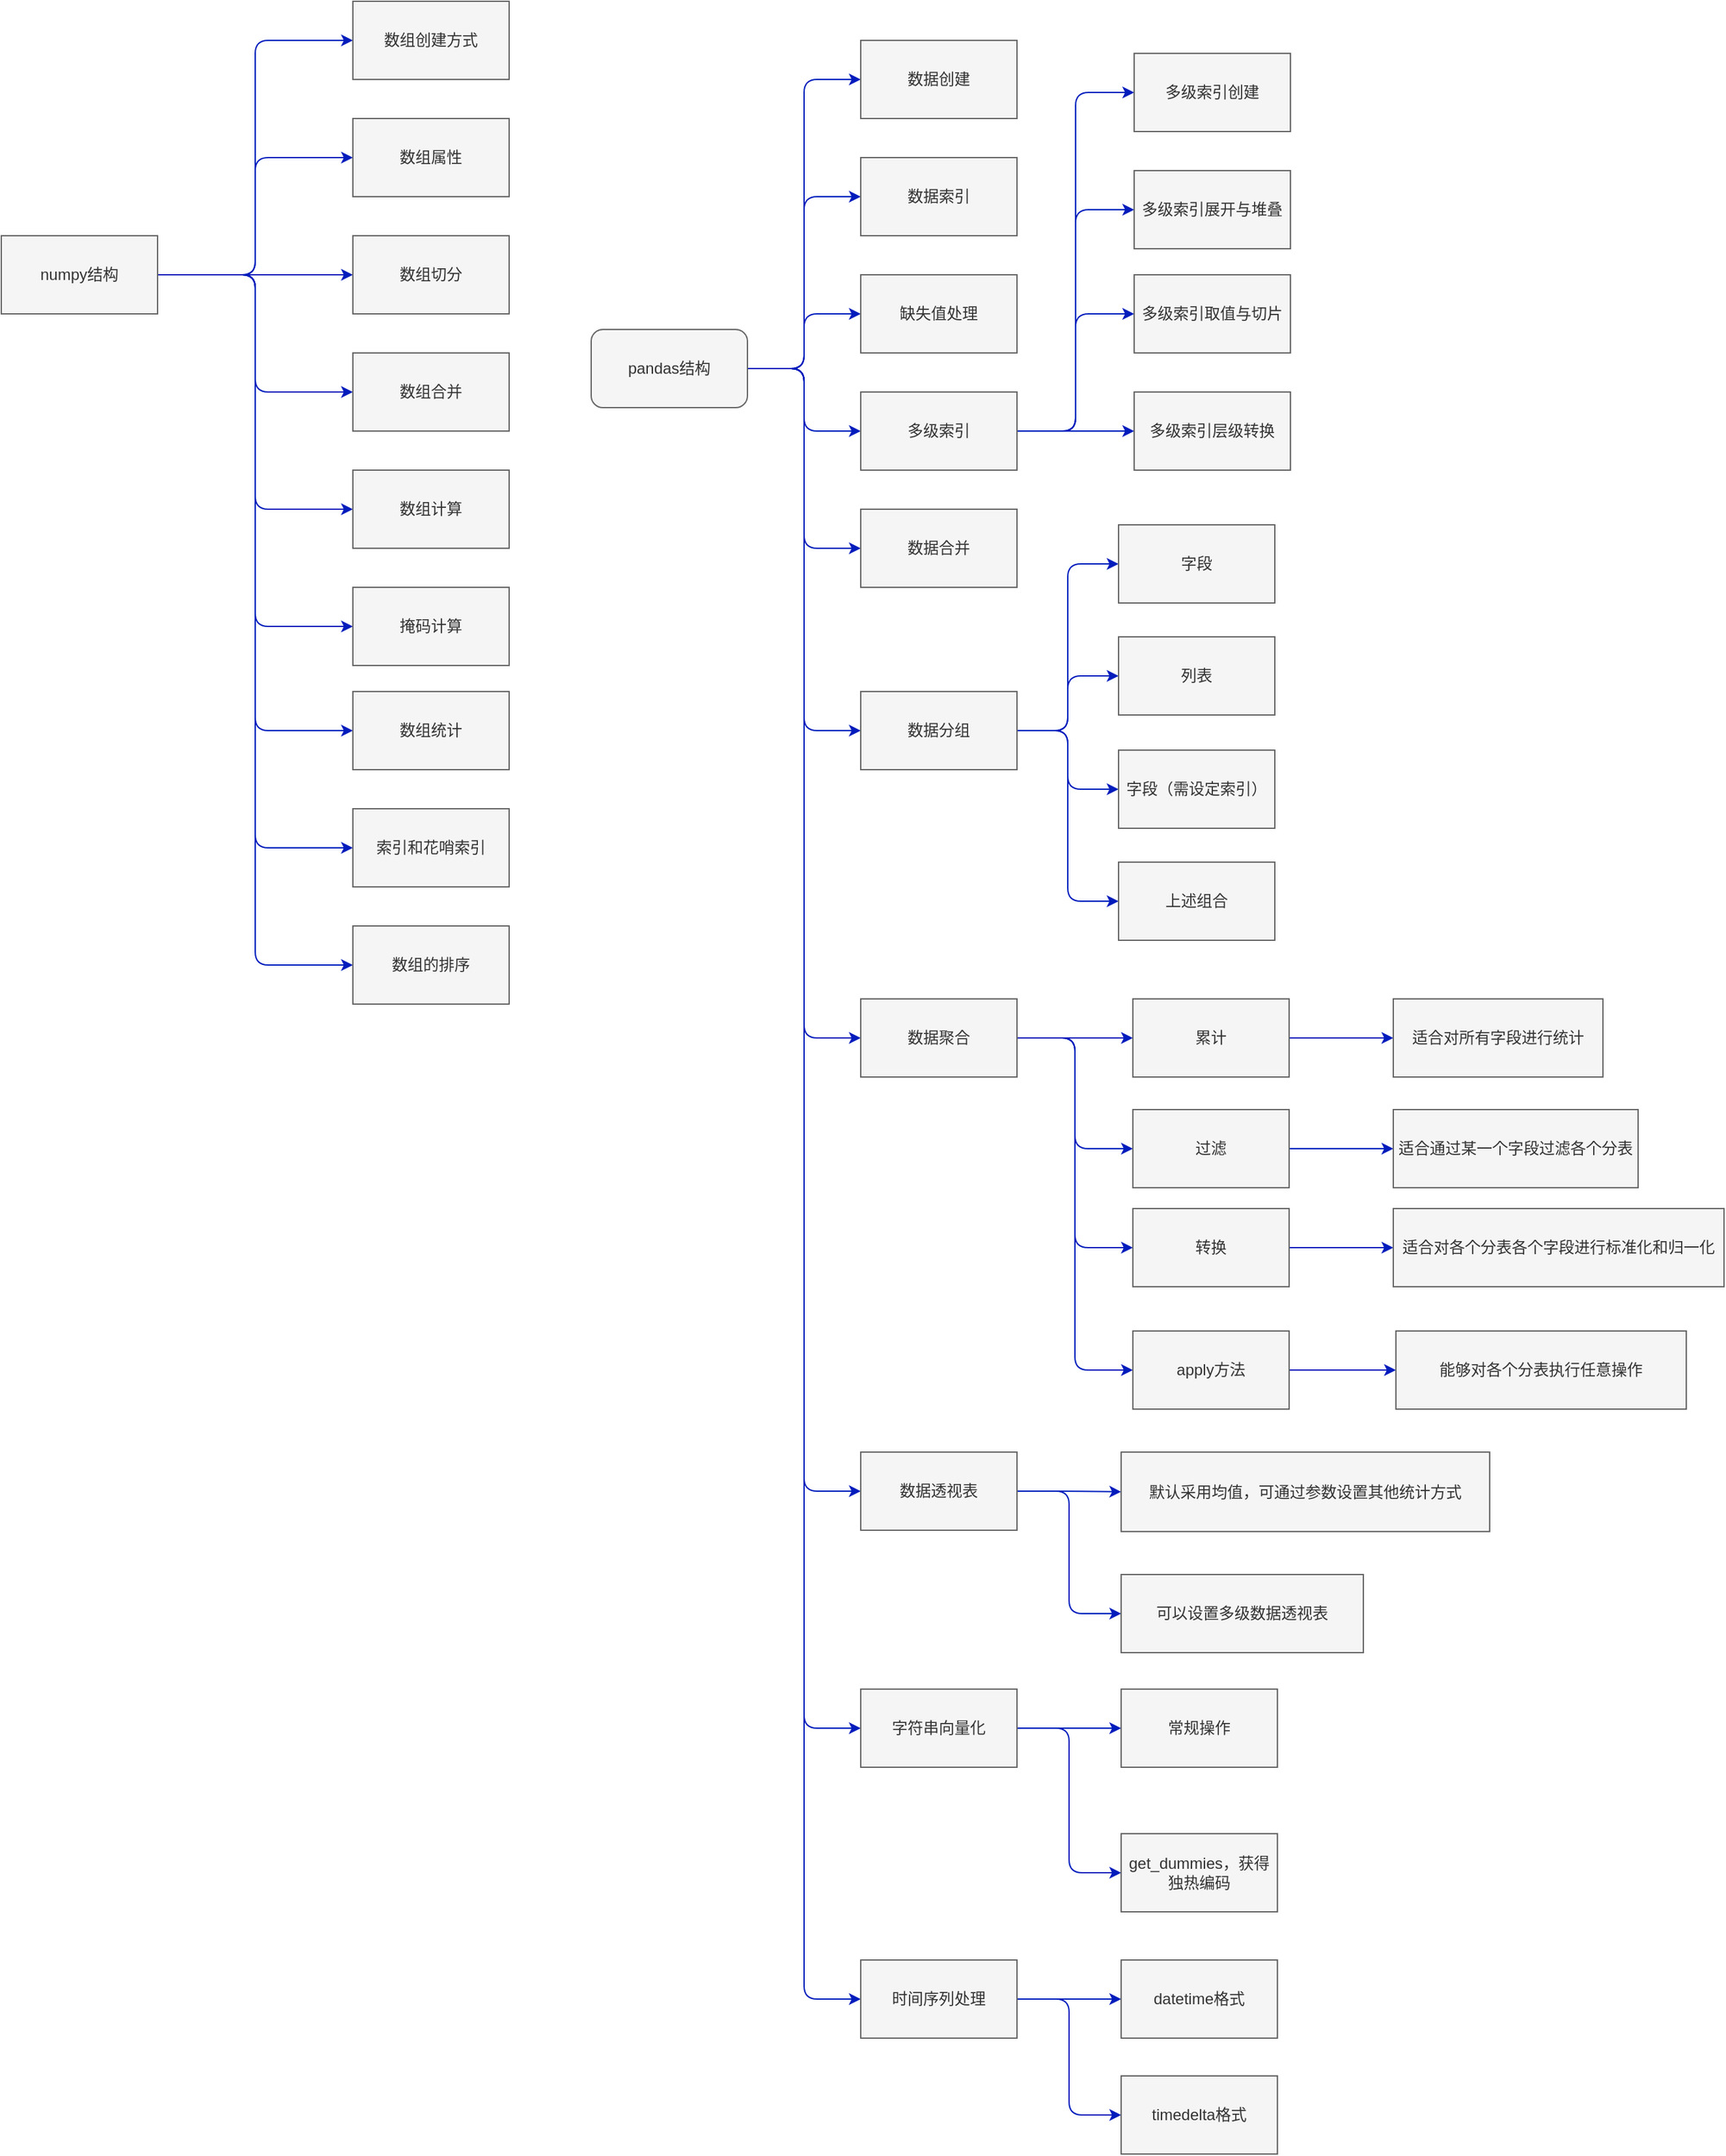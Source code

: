 <mxfile>
    <diagram id="p-ugaX4Rjf913RJDau5m" name="第 1 页">
        <mxGraphModel dx="990" dy="567" grid="0" gridSize="10" guides="1" tooltips="1" connect="1" arrows="1" fold="1" page="1" pageScale="1" pageWidth="827" pageHeight="1169" background="#ffffff" math="0" shadow="0">
            <root>
                <mxCell id="0"/>
                <mxCell id="1" parent="0"/>
                <mxCell id="22" style="edgeStyle=orthogonalEdgeStyle;html=1;exitX=1;exitY=0.5;exitDx=0;exitDy=0;entryX=0;entryY=0.5;entryDx=0;entryDy=0;fillColor=#0050ef;strokeColor=#001DBC;" parent="1" source="11" target="16" edge="1">
                    <mxGeometry relative="1" as="geometry"/>
                </mxCell>
                <mxCell id="23" style="edgeStyle=orthogonalEdgeStyle;html=1;exitX=1;exitY=0.5;exitDx=0;exitDy=0;entryX=0;entryY=0.5;entryDx=0;entryDy=0;fillColor=#0050ef;strokeColor=#001DBC;" parent="1" source="11" target="17" edge="1">
                    <mxGeometry relative="1" as="geometry"/>
                </mxCell>
                <mxCell id="25" style="edgeStyle=orthogonalEdgeStyle;html=1;exitX=1;exitY=0.5;exitDx=0;exitDy=0;entryX=0;entryY=0.5;entryDx=0;entryDy=0;fillColor=#0050ef;strokeColor=#001DBC;" parent="1" source="11" target="18" edge="1">
                    <mxGeometry relative="1" as="geometry"/>
                </mxCell>
                <mxCell id="26" style="edgeStyle=orthogonalEdgeStyle;html=1;exitX=1;exitY=0.5;exitDx=0;exitDy=0;entryX=0;entryY=0.5;entryDx=0;entryDy=0;fillColor=#0050ef;strokeColor=#001DBC;" parent="1" source="11" target="19" edge="1">
                    <mxGeometry relative="1" as="geometry"/>
                </mxCell>
                <mxCell id="27" style="edgeStyle=orthogonalEdgeStyle;html=1;exitX=1;exitY=0.5;exitDx=0;exitDy=0;entryX=0;entryY=0.5;entryDx=0;entryDy=0;fillColor=#0050ef;strokeColor=#001DBC;" parent="1" source="11" target="20" edge="1">
                    <mxGeometry relative="1" as="geometry"/>
                </mxCell>
                <mxCell id="28" style="edgeStyle=orthogonalEdgeStyle;html=1;exitX=1;exitY=0.5;exitDx=0;exitDy=0;entryX=0;entryY=0.5;entryDx=0;entryDy=0;fillColor=#0050ef;strokeColor=#001DBC;" parent="1" source="11" target="12" edge="1">
                    <mxGeometry relative="1" as="geometry"/>
                </mxCell>
                <mxCell id="30" style="edgeStyle=orthogonalEdgeStyle;html=1;exitX=1;exitY=0.5;exitDx=0;exitDy=0;entryX=0;entryY=0.5;entryDx=0;entryDy=0;fillColor=#0050ef;strokeColor=#001DBC;" parent="1" source="11" target="29" edge="1">
                    <mxGeometry relative="1" as="geometry"/>
                </mxCell>
                <mxCell id="32" style="edgeStyle=orthogonalEdgeStyle;html=1;exitX=1;exitY=0.5;exitDx=0;exitDy=0;entryX=0;entryY=0.5;entryDx=0;entryDy=0;fillColor=#0050ef;strokeColor=#001DBC;" parent="1" source="11" target="31" edge="1">
                    <mxGeometry relative="1" as="geometry"/>
                </mxCell>
                <mxCell id="34" style="edgeStyle=orthogonalEdgeStyle;html=1;exitX=1;exitY=0.5;exitDx=0;exitDy=0;entryX=0;entryY=0.5;entryDx=0;entryDy=0;fillColor=#0050ef;strokeColor=#001DBC;" parent="1" source="11" target="33" edge="1">
                    <mxGeometry relative="1" as="geometry"/>
                </mxCell>
                <mxCell id="11" value="numpy结构" style="rounded=0;whiteSpace=wrap;html=1;fillColor=#f5f5f5;fontColor=#333333;strokeColor=#666666;" parent="1" vertex="1">
                    <mxGeometry x="90" y="450" width="120" height="60" as="geometry"/>
                </mxCell>
                <mxCell id="12" value="数组创建方式" style="rounded=0;whiteSpace=wrap;html=1;fillColor=#f5f5f5;fontColor=#333333;strokeColor=#666666;" parent="1" vertex="1">
                    <mxGeometry x="360" y="270" width="120" height="60" as="geometry"/>
                </mxCell>
                <mxCell id="16" value="数组属性" style="rounded=0;whiteSpace=wrap;html=1;fillColor=#f5f5f5;fontColor=#333333;strokeColor=#666666;" parent="1" vertex="1">
                    <mxGeometry x="360" y="360" width="120" height="60" as="geometry"/>
                </mxCell>
                <mxCell id="17" value="数组切分" style="rounded=0;whiteSpace=wrap;html=1;fillColor=#f5f5f5;fontColor=#333333;strokeColor=#666666;" parent="1" vertex="1">
                    <mxGeometry x="360" y="450" width="120" height="60" as="geometry"/>
                </mxCell>
                <mxCell id="18" value="数组合并" style="rounded=0;whiteSpace=wrap;html=1;fillColor=#f5f5f5;fontColor=#333333;strokeColor=#666666;" parent="1" vertex="1">
                    <mxGeometry x="360" y="540" width="120" height="60" as="geometry"/>
                </mxCell>
                <mxCell id="19" value="数组计算" style="rounded=0;whiteSpace=wrap;html=1;fillColor=#f5f5f5;fontColor=#333333;strokeColor=#666666;" parent="1" vertex="1">
                    <mxGeometry x="360" y="630" width="120" height="60" as="geometry"/>
                </mxCell>
                <mxCell id="20" value="数组统计" style="rounded=0;whiteSpace=wrap;html=1;fillColor=#f5f5f5;fontColor=#333333;strokeColor=#666666;" parent="1" vertex="1">
                    <mxGeometry x="360" y="800" width="120" height="60" as="geometry"/>
                </mxCell>
                <mxCell id="29" value="索引和花哨索引" style="rounded=0;whiteSpace=wrap;html=1;fillColor=#f5f5f5;fontColor=#333333;strokeColor=#666666;" parent="1" vertex="1">
                    <mxGeometry x="360" y="890" width="120" height="60" as="geometry"/>
                </mxCell>
                <mxCell id="31" value="掩码计算" style="rounded=0;whiteSpace=wrap;html=1;fillColor=#f5f5f5;fontColor=#333333;strokeColor=#666666;" parent="1" vertex="1">
                    <mxGeometry x="360" y="720" width="120" height="60" as="geometry"/>
                </mxCell>
                <mxCell id="33" value="数组的排序" style="rounded=0;whiteSpace=wrap;html=1;fillColor=#f5f5f5;fontColor=#333333;strokeColor=#666666;" parent="1" vertex="1">
                    <mxGeometry x="360" y="980" width="120" height="60" as="geometry"/>
                </mxCell>
                <mxCell id="44" style="edgeStyle=orthogonalEdgeStyle;html=1;exitX=1;exitY=0.5;exitDx=0;exitDy=0;entryX=0;entryY=0.5;entryDx=0;entryDy=0;fillColor=#0050ef;strokeColor=#001DBC;" parent="1" source="35" target="36" edge="1">
                    <mxGeometry relative="1" as="geometry"/>
                </mxCell>
                <mxCell id="45" style="edgeStyle=orthogonalEdgeStyle;html=1;exitX=1;exitY=0.5;exitDx=0;exitDy=0;entryX=0;entryY=0.5;entryDx=0;entryDy=0;fillColor=#0050ef;strokeColor=#001DBC;" parent="1" source="35" target="37" edge="1">
                    <mxGeometry relative="1" as="geometry"/>
                </mxCell>
                <mxCell id="47" style="edgeStyle=orthogonalEdgeStyle;html=1;exitX=1;exitY=0.5;exitDx=0;exitDy=0;entryX=0;entryY=0.5;entryDx=0;entryDy=0;fillColor=#0050ef;strokeColor=#001DBC;" parent="1" source="35" target="38" edge="1">
                    <mxGeometry relative="1" as="geometry"/>
                </mxCell>
                <mxCell id="48" style="edgeStyle=orthogonalEdgeStyle;html=1;exitX=1;exitY=0.5;exitDx=0;exitDy=0;entryX=0;entryY=0.5;entryDx=0;entryDy=0;fillColor=#0050ef;strokeColor=#001DBC;" parent="1" source="35" target="39" edge="1">
                    <mxGeometry relative="1" as="geometry"/>
                </mxCell>
                <mxCell id="67" style="edgeStyle=orthogonalEdgeStyle;shape=connector;rounded=1;html=1;exitX=1;exitY=0.5;exitDx=0;exitDy=0;entryX=0;entryY=0.5;entryDx=0;entryDy=0;labelBackgroundColor=default;fontFamily=Helvetica;fontSize=11;fontColor=default;endArrow=classic;strokeColor=#001DBC;fillColor=#0050ef;" parent="1" source="35" target="66" edge="1">
                    <mxGeometry relative="1" as="geometry"/>
                </mxCell>
                <mxCell id="70" style="edgeStyle=orthogonalEdgeStyle;shape=connector;rounded=1;html=1;exitX=1;exitY=0.5;exitDx=0;exitDy=0;entryX=0;entryY=0.5;entryDx=0;entryDy=0;labelBackgroundColor=default;fontFamily=Helvetica;fontSize=11;fontColor=default;endArrow=classic;strokeColor=#001DBC;fillColor=#0050ef;" parent="1" source="35" target="68" edge="1">
                    <mxGeometry relative="1" as="geometry"/>
                </mxCell>
                <mxCell id="71" style="edgeStyle=orthogonalEdgeStyle;shape=connector;rounded=1;html=1;exitX=1;exitY=0.5;exitDx=0;exitDy=0;entryX=0;entryY=0.5;entryDx=0;entryDy=0;labelBackgroundColor=default;fontFamily=Helvetica;fontSize=11;fontColor=default;endArrow=classic;strokeColor=#001DBC;fillColor=#0050ef;" parent="1" source="35" target="69" edge="1">
                    <mxGeometry relative="1" as="geometry"/>
                </mxCell>
                <mxCell id="102" style="edgeStyle=orthogonalEdgeStyle;shape=connector;rounded=1;html=1;exitX=1;exitY=0.5;exitDx=0;exitDy=0;labelBackgroundColor=default;fontFamily=Helvetica;fontSize=12;fontColor=#333333;endArrow=classic;strokeColor=#001DBC;fillColor=#0050ef;entryX=0;entryY=0.5;entryDx=0;entryDy=0;" edge="1" parent="1" source="35" target="101">
                    <mxGeometry relative="1" as="geometry">
                        <mxPoint x="612" y="1115" as="targetPoint"/>
                    </mxGeometry>
                </mxCell>
                <mxCell id="108" style="edgeStyle=orthogonalEdgeStyle;shape=connector;rounded=1;html=1;exitX=1;exitY=0.5;exitDx=0;exitDy=0;labelBackgroundColor=default;fontFamily=Helvetica;fontSize=12;fontColor=#333333;endArrow=classic;strokeColor=#001DBC;fillColor=#0050ef;entryX=0;entryY=0.5;entryDx=0;entryDy=0;" edge="1" parent="1" source="35" target="107">
                    <mxGeometry relative="1" as="geometry">
                        <mxPoint x="626.0" y="1449.8" as="targetPoint"/>
                    </mxGeometry>
                </mxCell>
                <mxCell id="119" style="edgeStyle=orthogonalEdgeStyle;shape=connector;rounded=1;html=1;exitX=1;exitY=0.5;exitDx=0;exitDy=0;labelBackgroundColor=default;fontFamily=Helvetica;fontSize=12;fontColor=#333333;endArrow=classic;strokeColor=#001DBC;fillColor=#0050ef;entryX=0;entryY=0.5;entryDx=0;entryDy=0;" edge="1" parent="1" source="35" target="114">
                    <mxGeometry relative="1" as="geometry">
                        <mxPoint x="624" y="1603" as="targetPoint"/>
                    </mxGeometry>
                </mxCell>
                <mxCell id="35" value="pandas结构" style="rounded=1;whiteSpace=wrap;html=1;fillColor=#f5f5f5;fontColor=#333333;strokeColor=#666666;" parent="1" vertex="1">
                    <mxGeometry x="543" y="522" width="120" height="60" as="geometry"/>
                </mxCell>
                <mxCell id="36" value="数据创建" style="rounded=0;whiteSpace=wrap;html=1;fillColor=#f5f5f5;fontColor=#333333;strokeColor=#666666;" parent="1" vertex="1">
                    <mxGeometry x="750" y="300" width="120" height="60" as="geometry"/>
                </mxCell>
                <mxCell id="37" value="数据索引" style="rounded=0;whiteSpace=wrap;html=1;fillColor=#f5f5f5;fontColor=#333333;strokeColor=#666666;" parent="1" vertex="1">
                    <mxGeometry x="750" y="390" width="120" height="60" as="geometry"/>
                </mxCell>
                <mxCell id="38" value="缺失值处理" style="rounded=0;whiteSpace=wrap;html=1;fillColor=#f5f5f5;fontColor=#333333;strokeColor=#666666;" parent="1" vertex="1">
                    <mxGeometry x="750" y="480" width="120" height="60" as="geometry"/>
                </mxCell>
                <mxCell id="49" style="edgeStyle=orthogonalEdgeStyle;html=1;exitX=1;exitY=0.5;exitDx=0;exitDy=0;entryX=0;entryY=0.5;entryDx=0;entryDy=0;fillColor=#0050ef;strokeColor=#001DBC;" parent="1" source="39" target="40" edge="1">
                    <mxGeometry relative="1" as="geometry"/>
                </mxCell>
                <mxCell id="50" style="edgeStyle=orthogonalEdgeStyle;shape=connector;rounded=1;html=1;exitX=1;exitY=0.5;exitDx=0;exitDy=0;entryX=0;entryY=0.5;entryDx=0;entryDy=0;labelBackgroundColor=default;fontFamily=Helvetica;fontSize=11;fontColor=default;endArrow=classic;strokeColor=#001DBC;fillColor=#0050ef;" parent="1" source="39" target="41" edge="1">
                    <mxGeometry relative="1" as="geometry"/>
                </mxCell>
                <mxCell id="51" style="edgeStyle=orthogonalEdgeStyle;shape=connector;rounded=1;html=1;exitX=1;exitY=0.5;exitDx=0;exitDy=0;entryX=0;entryY=0.5;entryDx=0;entryDy=0;labelBackgroundColor=default;fontFamily=Helvetica;fontSize=11;fontColor=default;endArrow=classic;strokeColor=#001DBC;fillColor=#0050ef;" parent="1" source="39" target="42" edge="1">
                    <mxGeometry relative="1" as="geometry"/>
                </mxCell>
                <mxCell id="52" style="edgeStyle=orthogonalEdgeStyle;shape=connector;rounded=1;html=1;exitX=1;exitY=0.5;exitDx=0;exitDy=0;entryX=0;entryY=0.5;entryDx=0;entryDy=0;labelBackgroundColor=default;fontFamily=Helvetica;fontSize=11;fontColor=default;endArrow=classic;strokeColor=#001DBC;fillColor=#0050ef;" parent="1" source="39" target="43" edge="1">
                    <mxGeometry relative="1" as="geometry"/>
                </mxCell>
                <mxCell id="39" value="多级索引" style="rounded=0;whiteSpace=wrap;html=1;fillColor=#f5f5f5;fontColor=#333333;strokeColor=#666666;" parent="1" vertex="1">
                    <mxGeometry x="750" y="570" width="120" height="60" as="geometry"/>
                </mxCell>
                <mxCell id="40" value="多级索引创建" style="rounded=0;whiteSpace=wrap;html=1;fillColor=#f5f5f5;fontColor=#333333;strokeColor=#666666;" parent="1" vertex="1">
                    <mxGeometry x="960" y="310" width="120" height="60" as="geometry"/>
                </mxCell>
                <mxCell id="41" value="多级索引展开与堆叠" style="rounded=0;whiteSpace=wrap;html=1;fillColor=#f5f5f5;fontColor=#333333;strokeColor=#666666;" parent="1" vertex="1">
                    <mxGeometry x="960" y="400" width="120" height="60" as="geometry"/>
                </mxCell>
                <mxCell id="42" value="多级索引取值与切片" style="rounded=0;whiteSpace=wrap;html=1;fillColor=#f5f5f5;fontColor=#333333;strokeColor=#666666;" parent="1" vertex="1">
                    <mxGeometry x="960" y="480" width="120" height="60" as="geometry"/>
                </mxCell>
                <mxCell id="43" value="多级索引层级转换" style="rounded=0;whiteSpace=wrap;html=1;fillColor=#f5f5f5;fontColor=#333333;strokeColor=#666666;" parent="1" vertex="1">
                    <mxGeometry x="960" y="570" width="120" height="60" as="geometry"/>
                </mxCell>
                <mxCell id="66" value="数据合并" style="rounded=0;whiteSpace=wrap;html=1;fillColor=#f5f5f5;fontColor=#333333;strokeColor=#666666;" parent="1" vertex="1">
                    <mxGeometry x="750" y="660" width="120" height="60" as="geometry"/>
                </mxCell>
                <mxCell id="97" style="edgeStyle=orthogonalEdgeStyle;shape=connector;rounded=1;html=1;exitX=1;exitY=0.5;exitDx=0;exitDy=0;entryX=0;entryY=0.5;entryDx=0;entryDy=0;labelBackgroundColor=default;fontFamily=Helvetica;fontSize=12;fontColor=#333333;endArrow=classic;strokeColor=#001DBC;fillColor=#0050ef;" edge="1" parent="1" source="68" target="89">
                    <mxGeometry relative="1" as="geometry"/>
                </mxCell>
                <mxCell id="98" style="edgeStyle=orthogonalEdgeStyle;shape=connector;rounded=1;html=1;exitX=1;exitY=0.5;exitDx=0;exitDy=0;entryX=0;entryY=0.5;entryDx=0;entryDy=0;labelBackgroundColor=default;fontFamily=Helvetica;fontSize=12;fontColor=#333333;endArrow=classic;strokeColor=#001DBC;fillColor=#0050ef;" edge="1" parent="1" source="68" target="94">
                    <mxGeometry relative="1" as="geometry"/>
                </mxCell>
                <mxCell id="99" style="edgeStyle=orthogonalEdgeStyle;shape=connector;rounded=1;html=1;exitX=1;exitY=0.5;exitDx=0;exitDy=0;labelBackgroundColor=default;fontFamily=Helvetica;fontSize=12;fontColor=#333333;endArrow=classic;strokeColor=#001DBC;fillColor=#0050ef;" edge="1" parent="1" source="68" target="95">
                    <mxGeometry relative="1" as="geometry"/>
                </mxCell>
                <mxCell id="100" style="edgeStyle=orthogonalEdgeStyle;shape=connector;rounded=1;html=1;exitX=1;exitY=0.5;exitDx=0;exitDy=0;entryX=0;entryY=0.5;entryDx=0;entryDy=0;labelBackgroundColor=default;fontFamily=Helvetica;fontSize=12;fontColor=#333333;endArrow=classic;strokeColor=#001DBC;fillColor=#0050ef;" edge="1" parent="1" source="68" target="96">
                    <mxGeometry relative="1" as="geometry"/>
                </mxCell>
                <mxCell id="68" value="数据分组" style="rounded=0;whiteSpace=wrap;html=1;fillColor=#f5f5f5;fontColor=#333333;strokeColor=#666666;" parent="1" vertex="1">
                    <mxGeometry x="750" y="800" width="120" height="60" as="geometry"/>
                </mxCell>
                <mxCell id="77" style="edgeStyle=orthogonalEdgeStyle;shape=connector;rounded=1;html=1;exitX=1;exitY=0.5;exitDx=0;exitDy=0;entryX=0;entryY=0.5;entryDx=0;entryDy=0;labelBackgroundColor=default;fontFamily=Helvetica;fontSize=11;fontColor=default;endArrow=classic;strokeColor=#001DBC;fillColor=#0050ef;" parent="1" source="69" target="74" edge="1">
                    <mxGeometry relative="1" as="geometry"/>
                </mxCell>
                <mxCell id="78" style="edgeStyle=orthogonalEdgeStyle;shape=connector;rounded=1;html=1;exitX=1;exitY=0.5;exitDx=0;exitDy=0;entryX=0;entryY=0.5;entryDx=0;entryDy=0;labelBackgroundColor=default;fontFamily=Helvetica;fontSize=11;fontColor=default;endArrow=classic;strokeColor=#001DBC;fillColor=#0050ef;" parent="1" source="69" target="75" edge="1">
                    <mxGeometry relative="1" as="geometry"/>
                </mxCell>
                <mxCell id="79" style="edgeStyle=orthogonalEdgeStyle;shape=connector;rounded=1;html=1;exitX=1;exitY=0.5;exitDx=0;exitDy=0;entryX=0;entryY=0.5;entryDx=0;entryDy=0;labelBackgroundColor=default;fontFamily=Helvetica;fontSize=11;fontColor=default;endArrow=classic;strokeColor=#001DBC;fillColor=#0050ef;" parent="1" source="69" target="76" edge="1">
                    <mxGeometry relative="1" as="geometry"/>
                </mxCell>
                <mxCell id="80" style="edgeStyle=orthogonalEdgeStyle;shape=connector;rounded=1;html=1;exitX=1;exitY=0.5;exitDx=0;exitDy=0;entryX=0;entryY=0.5;entryDx=0;entryDy=0;labelBackgroundColor=default;fontFamily=Helvetica;fontSize=11;fontColor=default;endArrow=classic;strokeColor=#001DBC;fillColor=#0050ef;" parent="1" source="69" target="72" edge="1">
                    <mxGeometry relative="1" as="geometry"/>
                </mxCell>
                <mxCell id="69" value="数据聚合" style="rounded=0;whiteSpace=wrap;html=1;fillColor=#f5f5f5;fontColor=#333333;strokeColor=#666666;" parent="1" vertex="1">
                    <mxGeometry x="750" y="1036" width="120" height="60" as="geometry"/>
                </mxCell>
                <mxCell id="82" value="" style="edgeStyle=none;html=1;fillColor=#0050ef;strokeColor=#001DBC;" edge="1" parent="1" source="72" target="81">
                    <mxGeometry relative="1" as="geometry"/>
                </mxCell>
                <mxCell id="72" value="累计" style="whiteSpace=wrap;html=1;fillColor=#f5f5f5;strokeColor=#666666;fontColor=#333333;rounded=0;" parent="1" vertex="1">
                    <mxGeometry x="959" y="1036" width="120" height="60" as="geometry"/>
                </mxCell>
                <mxCell id="84" value="" style="edgeStyle=none;shape=connector;rounded=1;html=1;labelBackgroundColor=default;fontFamily=Helvetica;fontSize=11;fontColor=default;endArrow=classic;strokeColor=#001DBC;fillColor=#0050ef;" edge="1" parent="1" source="74" target="83">
                    <mxGeometry relative="1" as="geometry"/>
                </mxCell>
                <mxCell id="74" value="过滤" style="whiteSpace=wrap;html=1;fillColor=#f5f5f5;strokeColor=#666666;fontColor=#333333;rounded=0;" parent="1" vertex="1">
                    <mxGeometry x="959" y="1121" width="120" height="60" as="geometry"/>
                </mxCell>
                <mxCell id="86" value="" style="edgeStyle=none;shape=connector;rounded=1;html=1;labelBackgroundColor=default;fontFamily=Helvetica;fontSize=11;fontColor=default;endArrow=classic;strokeColor=#001DBC;fillColor=#0050ef;" edge="1" parent="1" source="75" target="85">
                    <mxGeometry relative="1" as="geometry"/>
                </mxCell>
                <mxCell id="75" value="转换" style="whiteSpace=wrap;html=1;fillColor=#f5f5f5;strokeColor=#666666;fontColor=#333333;rounded=0;" parent="1" vertex="1">
                    <mxGeometry x="959" y="1197" width="120" height="60" as="geometry"/>
                </mxCell>
                <mxCell id="88" value="" style="edgeStyle=none;shape=connector;rounded=1;html=1;labelBackgroundColor=default;fontFamily=Helvetica;fontSize=11;fontColor=default;endArrow=classic;strokeColor=#001DBC;fillColor=#0050ef;" edge="1" parent="1" source="76" target="87">
                    <mxGeometry relative="1" as="geometry"/>
                </mxCell>
                <mxCell id="76" value="apply方法" style="whiteSpace=wrap;html=1;fillColor=#f5f5f5;strokeColor=#666666;fontColor=#333333;rounded=0;" parent="1" vertex="1">
                    <mxGeometry x="959" y="1291" width="120" height="60" as="geometry"/>
                </mxCell>
                <mxCell id="81" value="适合对所有字段进行统计" style="whiteSpace=wrap;html=1;fillColor=#f5f5f5;strokeColor=#666666;fontColor=#333333;rounded=0;" vertex="1" parent="1">
                    <mxGeometry x="1159" y="1036" width="161" height="60" as="geometry"/>
                </mxCell>
                <mxCell id="83" value="适合通过某一个字段过滤各个分表" style="whiteSpace=wrap;html=1;fillColor=#f5f5f5;strokeColor=#666666;fontColor=#333333;rounded=0;" vertex="1" parent="1">
                    <mxGeometry x="1159" y="1121" width="188" height="60" as="geometry"/>
                </mxCell>
                <mxCell id="85" value="适合对各个分表各个字段进行标准化和归一化" style="whiteSpace=wrap;html=1;fillColor=#f5f5f5;strokeColor=#666666;fontColor=#333333;rounded=0;" vertex="1" parent="1">
                    <mxGeometry x="1159" y="1197" width="254" height="60" as="geometry"/>
                </mxCell>
                <mxCell id="87" value="能够对各个分表执行任意操作" style="whiteSpace=wrap;html=1;fillColor=#f5f5f5;strokeColor=#666666;fontColor=#333333;rounded=0;" vertex="1" parent="1">
                    <mxGeometry x="1161" y="1291" width="223" height="60" as="geometry"/>
                </mxCell>
                <mxCell id="89" value="字段" style="whiteSpace=wrap;html=1;fillColor=#f5f5f5;strokeColor=#666666;fontColor=#333333;rounded=0;" vertex="1" parent="1">
                    <mxGeometry x="948" y="672" width="120" height="60" as="geometry"/>
                </mxCell>
                <mxCell id="94" value="列表" style="rounded=0;whiteSpace=wrap;html=1;fontFamily=Helvetica;fontSize=12;fontColor=#333333;strokeColor=#666666;fillColor=#f5f5f5;" vertex="1" parent="1">
                    <mxGeometry x="948" y="758" width="120" height="60" as="geometry"/>
                </mxCell>
                <mxCell id="95" value="字段（需设定索引）" style="rounded=0;whiteSpace=wrap;html=1;fontFamily=Helvetica;fontSize=12;fontColor=#333333;strokeColor=#666666;fillColor=#f5f5f5;" vertex="1" parent="1">
                    <mxGeometry x="948" y="845" width="120" height="60" as="geometry"/>
                </mxCell>
                <mxCell id="96" value="上述组合" style="rounded=0;whiteSpace=wrap;html=1;fontFamily=Helvetica;fontSize=12;fontColor=#333333;strokeColor=#666666;fillColor=#f5f5f5;" vertex="1" parent="1">
                    <mxGeometry x="948" y="931" width="120" height="60" as="geometry"/>
                </mxCell>
                <mxCell id="104" value="" style="edgeStyle=orthogonalEdgeStyle;shape=connector;rounded=1;html=1;labelBackgroundColor=default;fontFamily=Helvetica;fontSize=12;fontColor=#333333;endArrow=classic;strokeColor=#001DBC;fillColor=#0050ef;" edge="1" parent="1" source="101" target="103">
                    <mxGeometry relative="1" as="geometry"/>
                </mxCell>
                <mxCell id="106" style="edgeStyle=orthogonalEdgeStyle;shape=connector;rounded=1;html=1;exitX=1;exitY=0.5;exitDx=0;exitDy=0;entryX=0;entryY=0.5;entryDx=0;entryDy=0;labelBackgroundColor=default;fontFamily=Helvetica;fontSize=12;fontColor=#333333;endArrow=classic;strokeColor=#001DBC;fillColor=#0050ef;" edge="1" parent="1" source="101" target="105">
                    <mxGeometry relative="1" as="geometry"/>
                </mxCell>
                <mxCell id="101" value="数据透视表" style="rounded=0;whiteSpace=wrap;html=1;fontFamily=Helvetica;fontSize=12;fontColor=#333333;strokeColor=#666666;fillColor=#f5f5f5;" vertex="1" parent="1">
                    <mxGeometry x="750" y="1384" width="120" height="60" as="geometry"/>
                </mxCell>
                <mxCell id="103" value="默认采用均值，可通过参数设置其他统计方式" style="whiteSpace=wrap;html=1;fillColor=#f5f5f5;strokeColor=#666666;fontColor=#333333;rounded=0;" vertex="1" parent="1">
                    <mxGeometry x="950" y="1384" width="283" height="61" as="geometry"/>
                </mxCell>
                <mxCell id="105" value="可以设置多级数据透视表" style="rounded=0;whiteSpace=wrap;html=1;fontFamily=Helvetica;fontSize=12;fontColor=#333333;strokeColor=#666666;fillColor=#f5f5f5;" vertex="1" parent="1">
                    <mxGeometry x="950" y="1478" width="186" height="60" as="geometry"/>
                </mxCell>
                <mxCell id="110" value="" style="edgeStyle=orthogonalEdgeStyle;shape=connector;rounded=1;html=1;labelBackgroundColor=default;fontFamily=Helvetica;fontSize=12;fontColor=#333333;endArrow=classic;strokeColor=#001DBC;fillColor=#0050ef;" edge="1" parent="1" source="107" target="109">
                    <mxGeometry relative="1" as="geometry"/>
                </mxCell>
                <mxCell id="112" style="edgeStyle=orthogonalEdgeStyle;shape=connector;rounded=1;html=1;exitX=1;exitY=0.5;exitDx=0;exitDy=0;entryX=0;entryY=0.5;entryDx=0;entryDy=0;labelBackgroundColor=default;fontFamily=Helvetica;fontSize=12;fontColor=#333333;endArrow=classic;strokeColor=#001DBC;fillColor=#0050ef;" edge="1" parent="1" source="107" target="113">
                    <mxGeometry relative="1" as="geometry">
                        <mxPoint x="950" y="1688" as="targetPoint"/>
                    </mxGeometry>
                </mxCell>
                <mxCell id="107" value="字符串向量化" style="rounded=0;whiteSpace=wrap;html=1;fontFamily=Helvetica;fontSize=12;fontColor=#333333;strokeColor=#666666;fillColor=#f5f5f5;" vertex="1" parent="1">
                    <mxGeometry x="750" y="1566" width="120" height="60" as="geometry"/>
                </mxCell>
                <mxCell id="109" value="常规操作" style="whiteSpace=wrap;html=1;fillColor=#f5f5f5;strokeColor=#666666;fontColor=#333333;rounded=0;" vertex="1" parent="1">
                    <mxGeometry x="950" y="1566" width="120" height="60" as="geometry"/>
                </mxCell>
                <mxCell id="113" value="get_dummies，获得独热编码" style="whiteSpace=wrap;html=1;fillColor=#f5f5f5;strokeColor=#666666;fontColor=#333333;rounded=0;" vertex="1" parent="1">
                    <mxGeometry x="950" y="1677" width="120" height="60" as="geometry"/>
                </mxCell>
                <mxCell id="116" value="" style="edgeStyle=orthogonalEdgeStyle;shape=connector;rounded=1;html=1;labelBackgroundColor=default;fontFamily=Helvetica;fontSize=12;fontColor=#333333;endArrow=classic;strokeColor=#001DBC;fillColor=#0050ef;" edge="1" parent="1" source="114" target="115">
                    <mxGeometry relative="1" as="geometry"/>
                </mxCell>
                <mxCell id="118" style="edgeStyle=orthogonalEdgeStyle;shape=connector;rounded=1;html=1;exitX=1;exitY=0.5;exitDx=0;exitDy=0;entryX=0;entryY=0.5;entryDx=0;entryDy=0;labelBackgroundColor=default;fontFamily=Helvetica;fontSize=12;fontColor=#333333;endArrow=classic;strokeColor=#001DBC;fillColor=#0050ef;" edge="1" parent="1" source="114" target="117">
                    <mxGeometry relative="1" as="geometry"/>
                </mxCell>
                <mxCell id="114" value="时间序列处理" style="rounded=0;whiteSpace=wrap;html=1;fontFamily=Helvetica;fontSize=12;fontColor=#333333;strokeColor=#666666;fillColor=#f5f5f5;" vertex="1" parent="1">
                    <mxGeometry x="750" y="1774" width="120" height="60" as="geometry"/>
                </mxCell>
                <mxCell id="115" value="datetime格式" style="whiteSpace=wrap;html=1;fillColor=#f5f5f5;strokeColor=#666666;fontColor=#333333;rounded=0;" vertex="1" parent="1">
                    <mxGeometry x="950" y="1774" width="120" height="60" as="geometry"/>
                </mxCell>
                <mxCell id="117" value="timedelta格式" style="rounded=0;whiteSpace=wrap;html=1;fontFamily=Helvetica;fontSize=12;fontColor=#333333;strokeColor=#666666;fillColor=#f5f5f5;" vertex="1" parent="1">
                    <mxGeometry x="950" y="1863" width="120" height="60" as="geometry"/>
                </mxCell>
            </root>
        </mxGraphModel>
    </diagram>
</mxfile>